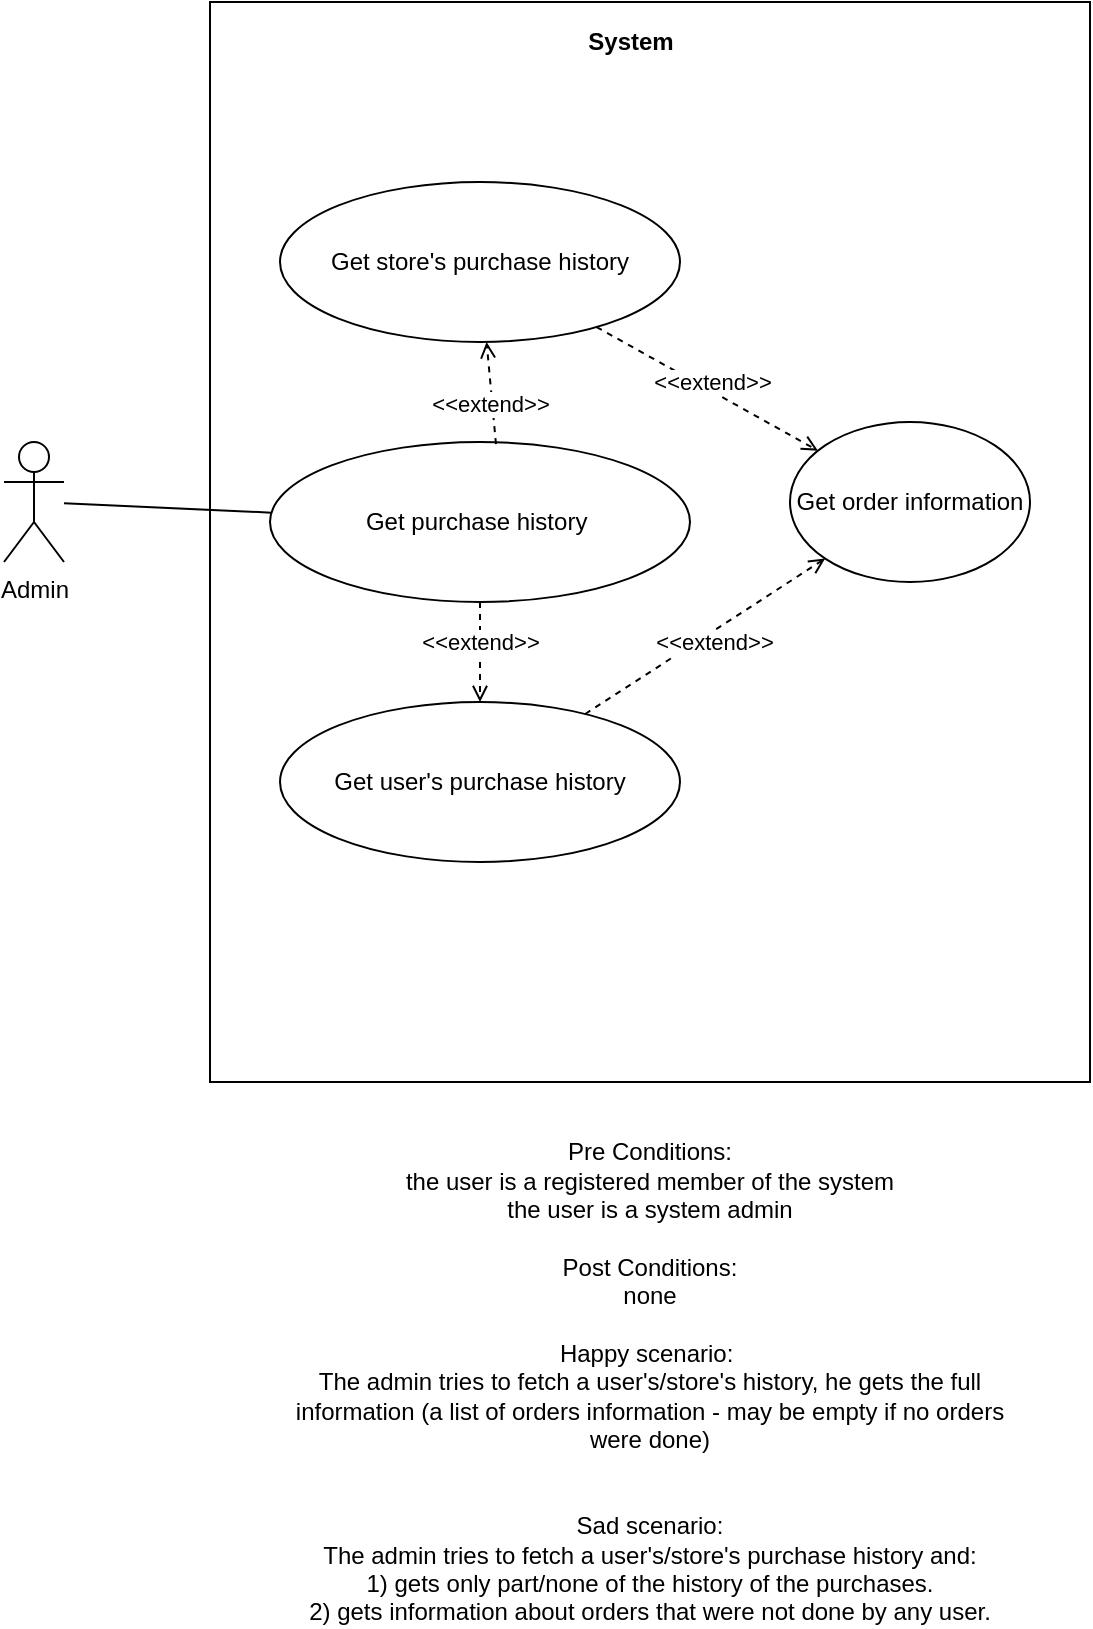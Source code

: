 <mxfile version="14.6.2" type="device"><diagram id="UmiOpJt16jfi4y9hyru9" name="Page-1"><mxGraphModel dx="1038" dy="580" grid="1" gridSize="10" guides="1" tooltips="1" connect="1" arrows="1" fold="1" page="1" pageScale="1" pageWidth="827" pageHeight="1169" math="0" shadow="0"><root><mxCell id="0"/><mxCell id="1" parent="0"/><mxCell id="VILeWoUD07BoUBoPI0M5-1" value="" style="rounded=0;whiteSpace=wrap;html=1;" vertex="1" parent="1"><mxGeometry x="183" y="330" width="440" height="540" as="geometry"/></mxCell><mxCell id="VILeWoUD07BoUBoPI0M5-2" value="Admin" style="shape=umlActor;verticalLabelPosition=bottom;verticalAlign=top;html=1;outlineConnect=0;" vertex="1" parent="1"><mxGeometry x="80" y="550" width="30" height="60" as="geometry"/></mxCell><mxCell id="VILeWoUD07BoUBoPI0M5-3" value="Get purchase history&amp;nbsp;" style="ellipse;whiteSpace=wrap;html=1;" vertex="1" parent="1"><mxGeometry x="213" y="550" width="210" height="80" as="geometry"/></mxCell><mxCell id="VILeWoUD07BoUBoPI0M5-4" value="" style="endArrow=none;html=1;" edge="1" parent="1" source="VILeWoUD07BoUBoPI0M5-2" target="VILeWoUD07BoUBoPI0M5-3"><mxGeometry width="50" height="50" relative="1" as="geometry"><mxPoint x="383" y="680" as="sourcePoint"/><mxPoint x="433" y="630" as="targetPoint"/></mxGeometry></mxCell><mxCell id="VILeWoUD07BoUBoPI0M5-5" value="Get store's purchase history" style="ellipse;whiteSpace=wrap;html=1;" vertex="1" parent="1"><mxGeometry x="218" y="420" width="200" height="80" as="geometry"/></mxCell><mxCell id="VILeWoUD07BoUBoPI0M5-6" value="Get user's purchase history" style="ellipse;whiteSpace=wrap;html=1;" vertex="1" parent="1"><mxGeometry x="218" y="680" width="200" height="80" as="geometry"/></mxCell><mxCell id="VILeWoUD07BoUBoPI0M5-7" value="Get order information" style="ellipse;whiteSpace=wrap;html=1;" vertex="1" parent="1"><mxGeometry x="473" y="540" width="120" height="80" as="geometry"/></mxCell><mxCell id="VILeWoUD07BoUBoPI0M5-8" value="&lt;b&gt;System&lt;/b&gt;" style="text;html=1;align=center;verticalAlign=middle;resizable=0;points=[];autosize=1;" vertex="1" parent="1"><mxGeometry x="362.999" y="339.997" width="60" height="20" as="geometry"/></mxCell><mxCell id="VILeWoUD07BoUBoPI0M5-9" value="" style="endArrow=open;dashed=1;html=1;strokeWidth=1;endFill=0;" edge="1" parent="1" source="VILeWoUD07BoUBoPI0M5-5" target="VILeWoUD07BoUBoPI0M5-7"><mxGeometry width="50" height="50" relative="1" as="geometry"><mxPoint x="433.0" y="396.01" as="sourcePoint"/><mxPoint x="540.86" y="380.001" as="targetPoint"/></mxGeometry></mxCell><mxCell id="VILeWoUD07BoUBoPI0M5-10" value="&amp;lt;&amp;lt;extend&amp;gt;&amp;gt;" style="edgeLabel;html=1;align=center;verticalAlign=middle;resizable=0;points=[];" vertex="1" connectable="0" parent="VILeWoUD07BoUBoPI0M5-9"><mxGeometry x="-0.395" y="-4" relative="1" as="geometry"><mxPoint x="25.6" y="5.46" as="offset"/></mxGeometry></mxCell><mxCell id="VILeWoUD07BoUBoPI0M5-11" value="" style="endArrow=open;dashed=1;html=1;strokeWidth=1;endFill=0;entryX=0;entryY=1;entryDx=0;entryDy=0;" edge="1" parent="1" source="VILeWoUD07BoUBoPI0M5-6" target="VILeWoUD07BoUBoPI0M5-7"><mxGeometry width="50" height="50" relative="1" as="geometry"><mxPoint x="386.157" y="502.54" as="sourcePoint"/><mxPoint x="496.995" y="564.323" as="targetPoint"/></mxGeometry></mxCell><mxCell id="VILeWoUD07BoUBoPI0M5-12" value="&amp;lt;&amp;lt;extend&amp;gt;&amp;gt;" style="edgeLabel;html=1;align=center;verticalAlign=middle;resizable=0;points=[];" vertex="1" connectable="0" parent="VILeWoUD07BoUBoPI0M5-11"><mxGeometry x="-0.395" y="-4" relative="1" as="geometry"><mxPoint x="25.6" y="-15.97" as="offset"/></mxGeometry></mxCell><mxCell id="VILeWoUD07BoUBoPI0M5-13" value="" style="endArrow=open;dashed=1;html=1;strokeWidth=1;endFill=0;exitX=0.5;exitY=1;exitDx=0;exitDy=0;" edge="1" parent="1" source="VILeWoUD07BoUBoPI0M5-3" target="VILeWoUD07BoUBoPI0M5-6"><mxGeometry width="50" height="50" relative="1" as="geometry"><mxPoint x="380.683" y="696.001" as="sourcePoint"/><mxPoint x="500.574" y="618.284" as="targetPoint"/></mxGeometry></mxCell><mxCell id="VILeWoUD07BoUBoPI0M5-14" value="&amp;lt;&amp;lt;extend&amp;gt;&amp;gt;" style="edgeLabel;html=1;align=center;verticalAlign=middle;resizable=0;points=[];" vertex="1" connectable="0" parent="VILeWoUD07BoUBoPI0M5-13"><mxGeometry x="-0.395" y="-4" relative="1" as="geometry"><mxPoint x="4.0" y="5" as="offset"/></mxGeometry></mxCell><mxCell id="VILeWoUD07BoUBoPI0M5-15" value="" style="endArrow=open;dashed=1;html=1;strokeWidth=1;endFill=0;exitX=0.538;exitY=0.013;exitDx=0;exitDy=0;exitPerimeter=0;" edge="1" parent="1" source="VILeWoUD07BoUBoPI0M5-3" target="VILeWoUD07BoUBoPI0M5-5"><mxGeometry width="50" height="50" relative="1" as="geometry"><mxPoint x="328" y="640" as="sourcePoint"/><mxPoint x="328" y="690" as="targetPoint"/></mxGeometry></mxCell><mxCell id="VILeWoUD07BoUBoPI0M5-16" value="&amp;lt;&amp;lt;extend&amp;gt;&amp;gt;" style="edgeLabel;html=1;align=center;verticalAlign=middle;resizable=0;points=[];" vertex="1" connectable="0" parent="VILeWoUD07BoUBoPI0M5-15"><mxGeometry x="-0.395" y="-4" relative="1" as="geometry"><mxPoint x="-5.43" y="-4.73" as="offset"/></mxGeometry></mxCell><mxCell id="VILeWoUD07BoUBoPI0M5-17" value="Pre Conditions:&lt;br&gt;the user is a registered member of the system&lt;br&gt;the user is a system admin&lt;br&gt;&lt;br&gt;Post Conditions:&lt;br&gt;none&lt;br&gt;&lt;br&gt;Happy scenario:&amp;nbsp;&lt;br&gt;The admin tries to fetch a user's/store's history, he gets the full information (a list of orders information - may be empty if no orders were done)&lt;br&gt;&lt;br&gt;&lt;br&gt;Sad scenario:&lt;br&gt;The admin tries to fetch a user's/store's purchase history and:&lt;br&gt;1) gets only part/none of the history of the purchases.&lt;br&gt;2) gets information about orders that were not done by any user." style="text;html=1;strokeColor=none;fillColor=none;align=center;verticalAlign=middle;whiteSpace=wrap;rounded=0;" vertex="1" parent="1"><mxGeometry x="223" y="1010" width="360" height="20" as="geometry"/></mxCell></root></mxGraphModel></diagram></mxfile>